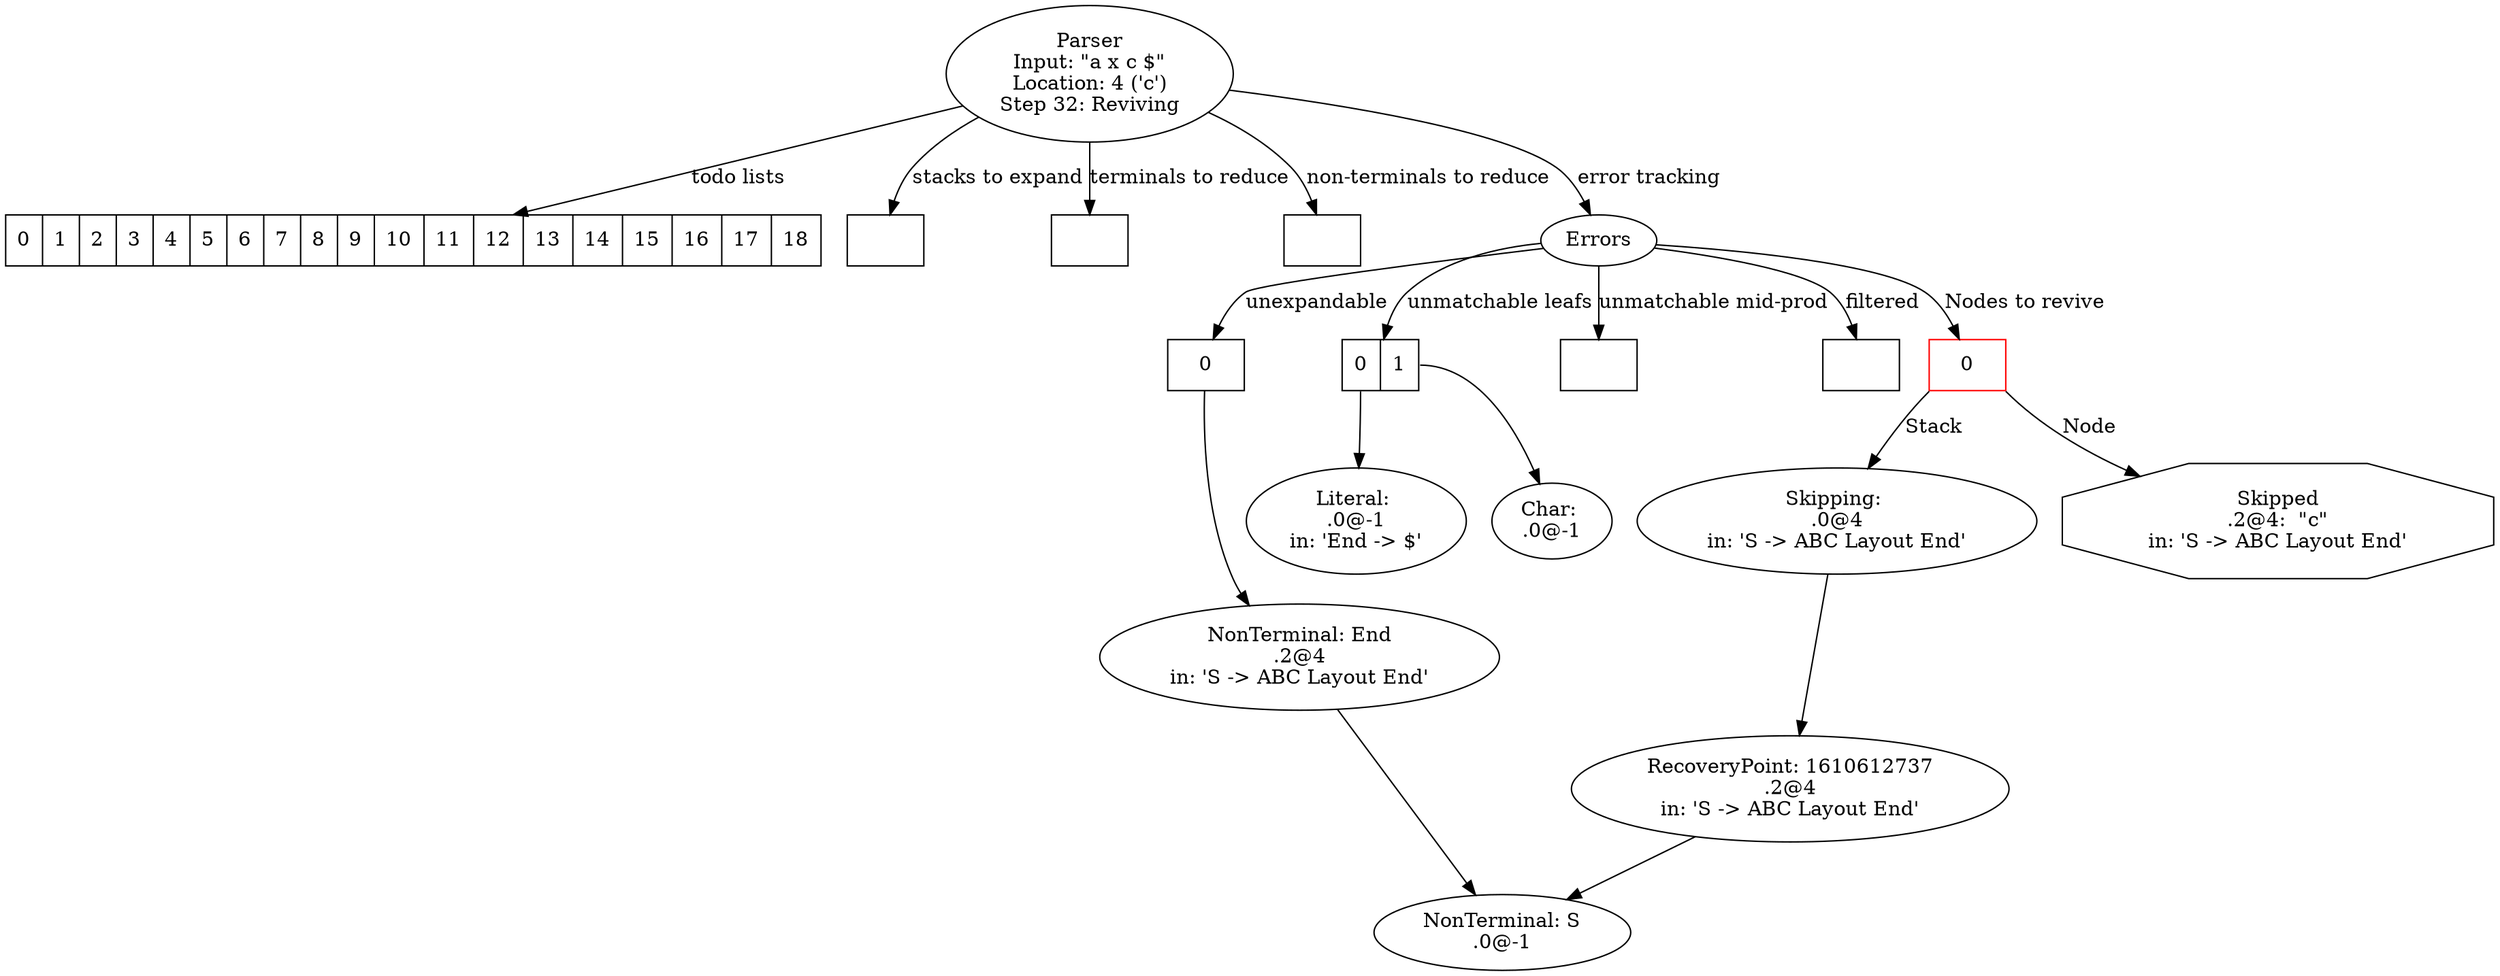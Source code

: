 digraph Parser {
"Parser"["label"="Parser\nInput: \"a x c $\"\nLocation: 4 ('c')\nStep 32: Reviving"];
"todoLists"["label"="<0> 0 | <1> 1 | <2> 2 | <3> 3 | <4> 4 | <5> 5 | <6> 6 | <7> 7 | <8> 8 | <9> 9 | <10> 10 | <11> 11 | <12> 12 | <13> 13 | <14> 14 | <15> 15 | <16> 16 | <17> 17 | <18> 18", "shape"="record"];
"Parser" -> "todoLists"["label"="todo lists"];
"stacksToExpand"["label"="", "shape"="record"];
"Parser" -> "stacksToExpand"["label"="stacks to expand"];
"terminalsToReduce"["label"="", "shape"="record"];
"Parser" -> "terminalsToReduce"["label"="terminals to reduce"];
"nonTerminalsToReduce"["label"="", "shape"="record"];
"Parser" -> "nonTerminalsToReduce"["label"="non-terminals to reduce"];
"37"["label"="NonTerminal: End\n.2@4\nin: 'S -> ABC Layout End'"];
"-1"["label"="NonTerminal: S\n.0@-1"];
"37" -> "-1";
"unexpandableNodes":"0" -> "37";
"unexpandableNodes"["label"="<0> 0", "shape"="record"];
"86"["label"="Literal: \n.0@-1\nin: 'End -> $'"];
"unmatchableLeafNodes":"0" -> "86";
"78"["label"="Char: \n.0@-1"];
"unmatchableLeafNodes":"1" -> "78";
"unmatchableLeafNodes"["label"="<0> 0 | <1> 1", "shape"="record"];
"unmatchableMidProductionNodes"["shape"="record", "label"=""];
"filteredNodes"["label"="", "shape"="record"];
"error"["label"="Errors"];
"Parser" -> "error"["label"="error tracking"];
"error" -> "unexpandableNodes"["label"="unexpandable"];
"error" -> "unmatchableLeafNodes"["label"="unmatchable leafs"];
"error" -> "unmatchableMidProductionNodes"["label"="unmatchable mid-prod"];
"error" -> "filteredNodes"["label"="filtered"];
"recoveredNodes"["label"="<0> 0", "shape"="record", "color"="red"];
"1610612738"["label"="Skipping: \n.0@4\nin: 'S -> ABC Layout End'"];
"1610612737"["label"="RecoveryPoint: 1610612737\n.2@4\nin: 'S -> ABC Layout End'"];
"1610612737" -> "-1";
"1610612738" -> "1610612737";
"recoveredNodes":"0":sw -> "1610612738"["label"="Stack"];
"1401095299"["shape"="octagon", "label"="Skipped\n.2@4:  \"c\"\nin: 'S -> ABC Layout End'"];
"recoveredNodes":"0":se -> "1401095299"["label"="Node"];
"error" -> "recoveredNodes"["label"="Nodes to revive"];
}
